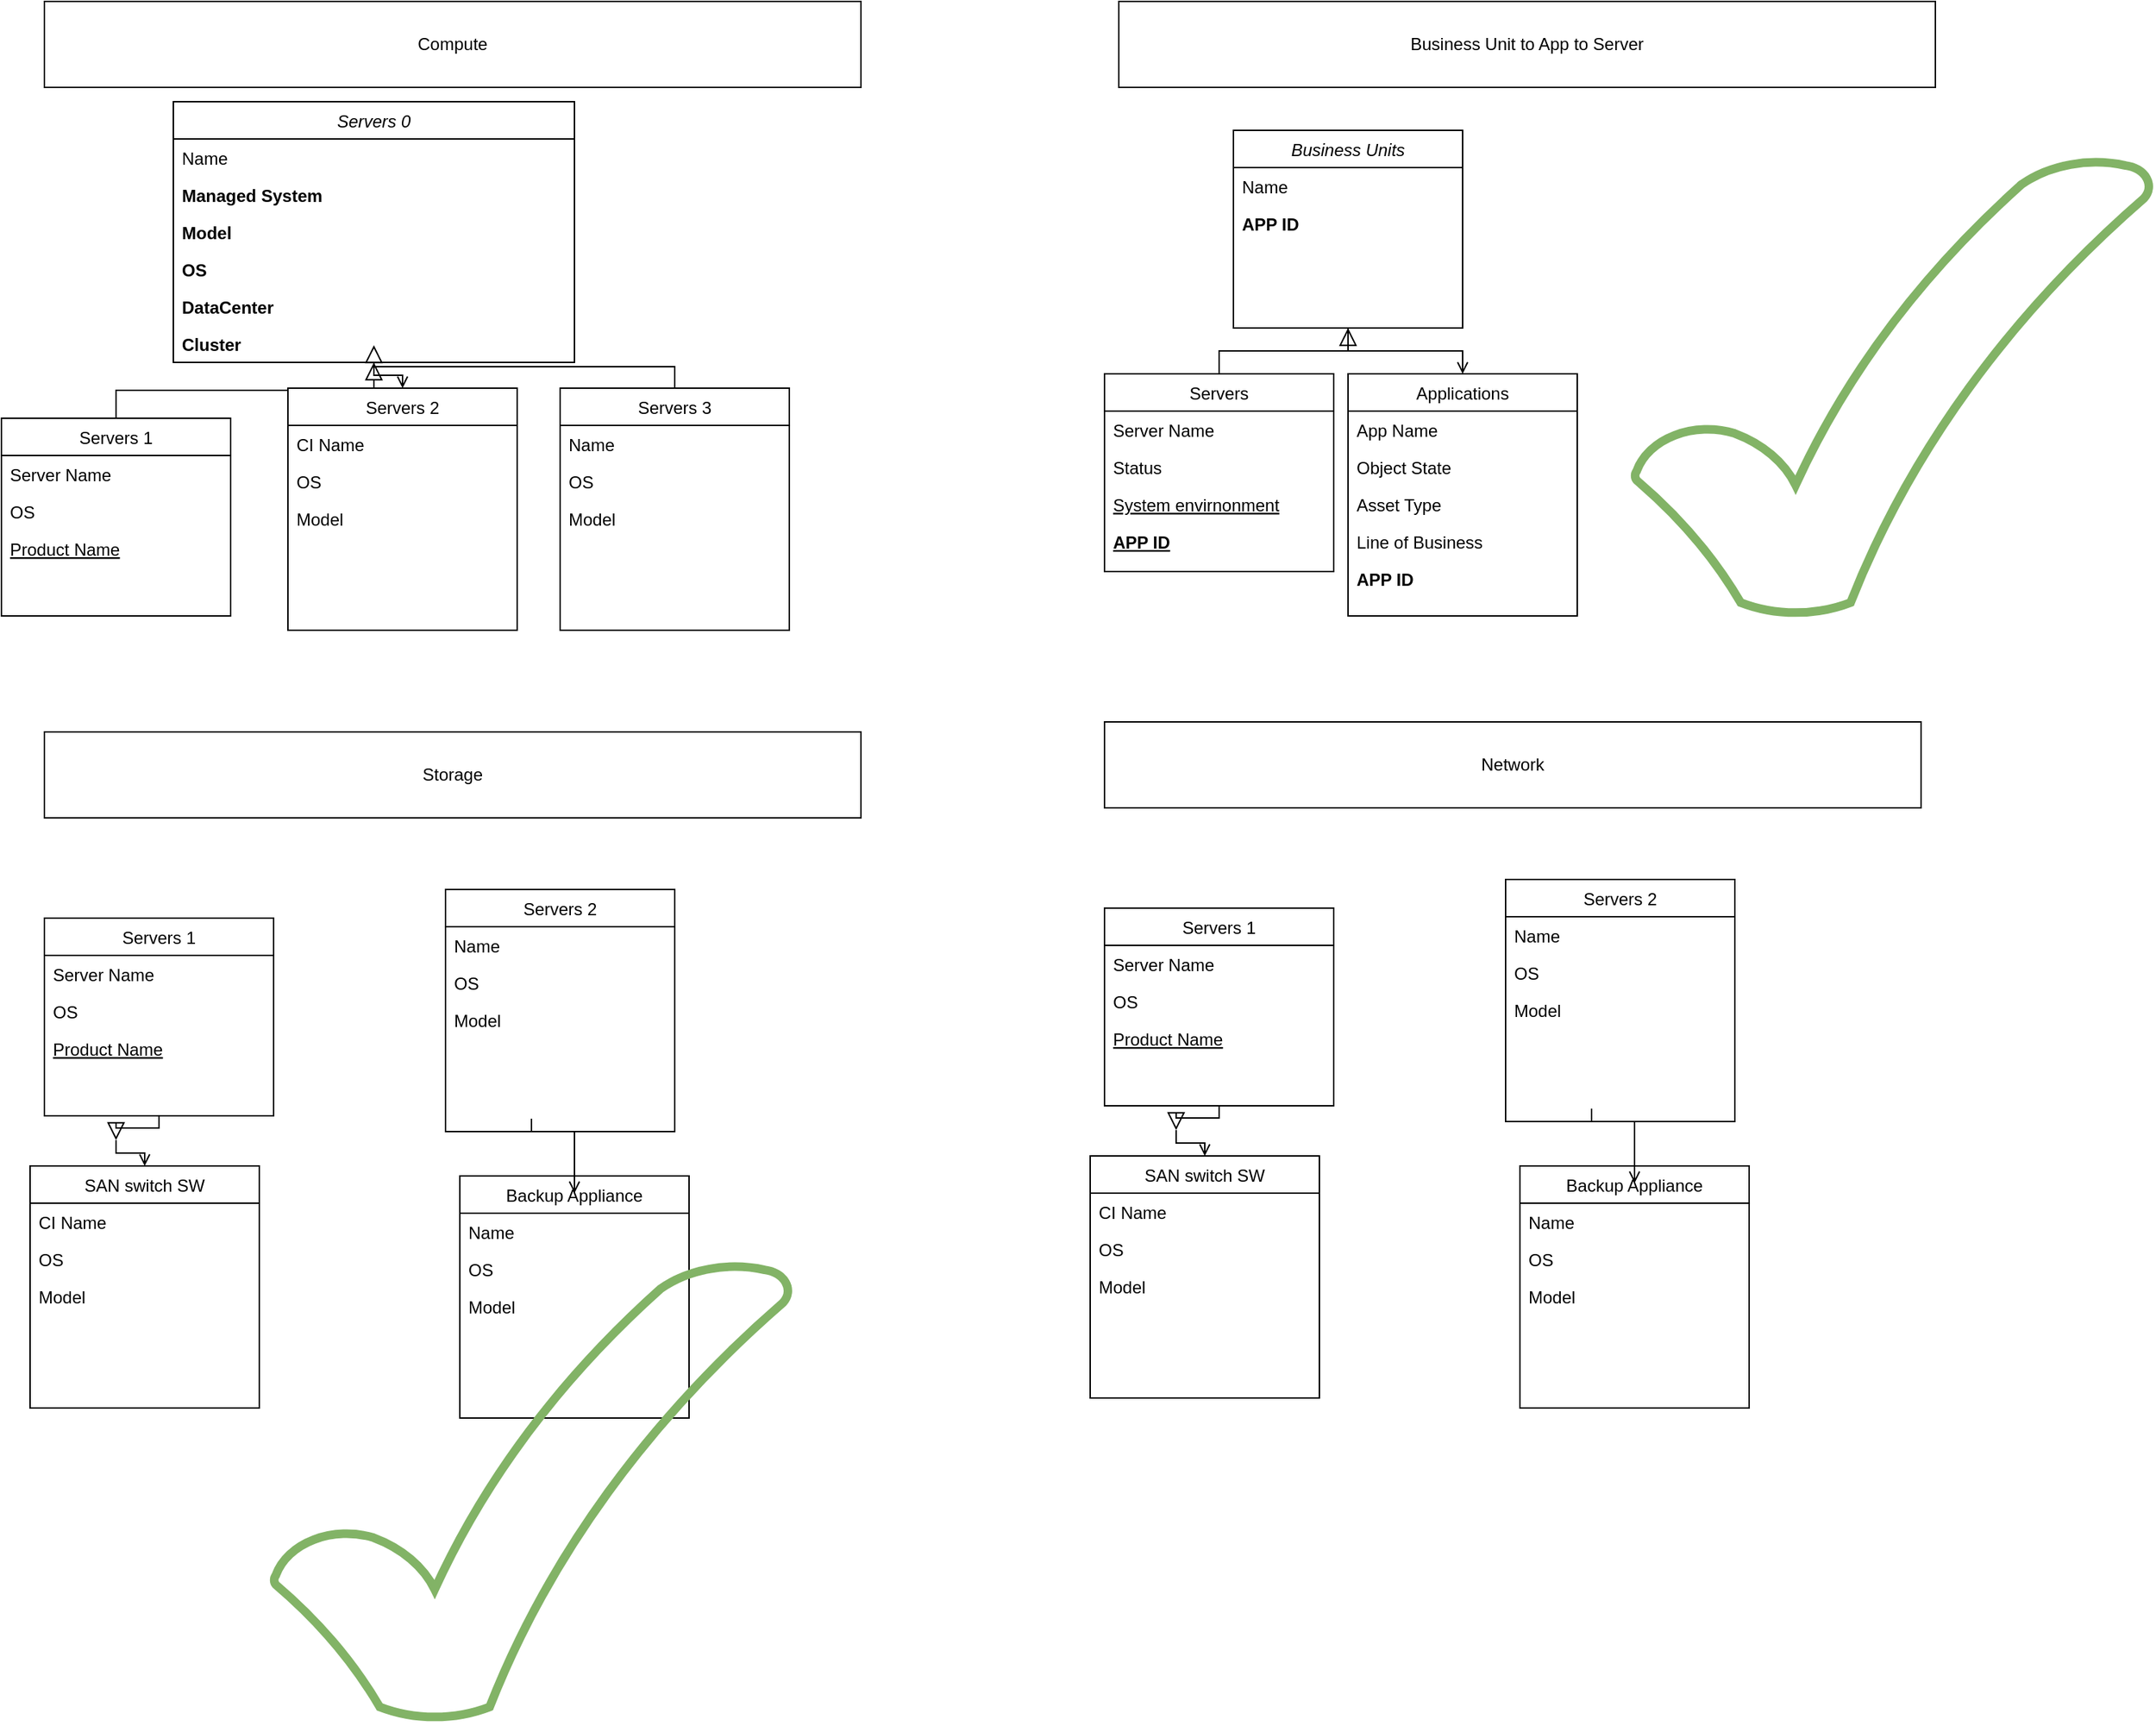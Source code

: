 <mxfile version="20.6.0" type="github" pages="2">
  <diagram id="C5RBs43oDa-KdzZeNtuy" name="Page-1">
    <mxGraphModel dx="2605" dy="940" grid="1" gridSize="10" guides="1" tooltips="1" connect="1" arrows="1" fold="1" page="1" pageScale="1" pageWidth="827" pageHeight="1169" math="0" shadow="0">
      <root>
        <mxCell id="WIyWlLk6GJQsqaUBKTNV-0" />
        <mxCell id="WIyWlLk6GJQsqaUBKTNV-1" parent="WIyWlLk6GJQsqaUBKTNV-0" />
        <mxCell id="zkfFHV4jXpPFQw0GAbJ--0" value="Business Units" style="swimlane;fontStyle=2;align=center;verticalAlign=top;childLayout=stackLayout;horizontal=1;startSize=26;horizontalStack=0;resizeParent=1;resizeLast=0;collapsible=1;marginBottom=0;rounded=0;shadow=0;strokeWidth=1;" parent="WIyWlLk6GJQsqaUBKTNV-1" vertex="1">
          <mxGeometry x="100" y="90" width="160" height="138" as="geometry">
            <mxRectangle x="230" y="140" width="160" height="26" as="alternateBounds" />
          </mxGeometry>
        </mxCell>
        <mxCell id="zkfFHV4jXpPFQw0GAbJ--1" value="Name" style="text;align=left;verticalAlign=top;spacingLeft=4;spacingRight=4;overflow=hidden;rotatable=0;points=[[0,0.5],[1,0.5]];portConstraint=eastwest;" parent="zkfFHV4jXpPFQw0GAbJ--0" vertex="1">
          <mxGeometry y="26" width="160" height="26" as="geometry" />
        </mxCell>
        <mxCell id="zkfFHV4jXpPFQw0GAbJ--2" value="APP ID" style="text;align=left;verticalAlign=top;spacingLeft=4;spacingRight=4;overflow=hidden;rotatable=0;points=[[0,0.5],[1,0.5]];portConstraint=eastwest;rounded=0;shadow=0;html=0;fontStyle=1" parent="zkfFHV4jXpPFQw0GAbJ--0" vertex="1">
          <mxGeometry y="52" width="160" height="26" as="geometry" />
        </mxCell>
        <mxCell id="zkfFHV4jXpPFQw0GAbJ--6" value="Servers " style="swimlane;fontStyle=0;align=center;verticalAlign=top;childLayout=stackLayout;horizontal=1;startSize=26;horizontalStack=0;resizeParent=1;resizeLast=0;collapsible=1;marginBottom=0;rounded=0;shadow=0;strokeWidth=1;" parent="WIyWlLk6GJQsqaUBKTNV-1" vertex="1">
          <mxGeometry x="10" y="260" width="160" height="138" as="geometry">
            <mxRectangle x="130" y="380" width="160" height="26" as="alternateBounds" />
          </mxGeometry>
        </mxCell>
        <mxCell id="zkfFHV4jXpPFQw0GAbJ--7" value="Server Name" style="text;align=left;verticalAlign=top;spacingLeft=4;spacingRight=4;overflow=hidden;rotatable=0;points=[[0,0.5],[1,0.5]];portConstraint=eastwest;" parent="zkfFHV4jXpPFQw0GAbJ--6" vertex="1">
          <mxGeometry y="26" width="160" height="26" as="geometry" />
        </mxCell>
        <mxCell id="zkfFHV4jXpPFQw0GAbJ--8" value="Status" style="text;align=left;verticalAlign=top;spacingLeft=4;spacingRight=4;overflow=hidden;rotatable=0;points=[[0,0.5],[1,0.5]];portConstraint=eastwest;rounded=0;shadow=0;html=0;" parent="zkfFHV4jXpPFQw0GAbJ--6" vertex="1">
          <mxGeometry y="52" width="160" height="26" as="geometry" />
        </mxCell>
        <mxCell id="zkfFHV4jXpPFQw0GAbJ--10" value="System envirnonment " style="text;align=left;verticalAlign=top;spacingLeft=4;spacingRight=4;overflow=hidden;rotatable=0;points=[[0,0.5],[1,0.5]];portConstraint=eastwest;fontStyle=4" parent="zkfFHV4jXpPFQw0GAbJ--6" vertex="1">
          <mxGeometry y="78" width="160" height="26" as="geometry" />
        </mxCell>
        <mxCell id="Jc56urXTO-N7930z-ln7-0" value="APP ID" style="text;align=left;verticalAlign=top;spacingLeft=4;spacingRight=4;overflow=hidden;rotatable=0;points=[[0,0.5],[1,0.5]];portConstraint=eastwest;fontStyle=5" parent="zkfFHV4jXpPFQw0GAbJ--6" vertex="1">
          <mxGeometry y="104" width="160" height="26" as="geometry" />
        </mxCell>
        <mxCell id="zkfFHV4jXpPFQw0GAbJ--12" value="" style="endArrow=block;endSize=10;endFill=0;shadow=0;strokeWidth=1;rounded=0;edgeStyle=elbowEdgeStyle;elbow=vertical;" parent="WIyWlLk6GJQsqaUBKTNV-1" source="zkfFHV4jXpPFQw0GAbJ--6" target="zkfFHV4jXpPFQw0GAbJ--0" edge="1">
          <mxGeometry width="160" relative="1" as="geometry">
            <mxPoint x="80" y="173" as="sourcePoint" />
            <mxPoint x="80" y="173" as="targetPoint" />
          </mxGeometry>
        </mxCell>
        <mxCell id="zkfFHV4jXpPFQw0GAbJ--17" value="Applications" style="swimlane;fontStyle=0;align=center;verticalAlign=top;childLayout=stackLayout;horizontal=1;startSize=26;horizontalStack=0;resizeParent=1;resizeLast=0;collapsible=1;marginBottom=0;rounded=0;shadow=0;strokeWidth=1;" parent="WIyWlLk6GJQsqaUBKTNV-1" vertex="1">
          <mxGeometry x="180" y="260" width="160" height="169" as="geometry">
            <mxRectangle x="550" y="140" width="160" height="26" as="alternateBounds" />
          </mxGeometry>
        </mxCell>
        <mxCell id="zkfFHV4jXpPFQw0GAbJ--18" value="App Name" style="text;align=left;verticalAlign=top;spacingLeft=4;spacingRight=4;overflow=hidden;rotatable=0;points=[[0,0.5],[1,0.5]];portConstraint=eastwest;" parent="zkfFHV4jXpPFQw0GAbJ--17" vertex="1">
          <mxGeometry y="26" width="160" height="26" as="geometry" />
        </mxCell>
        <mxCell id="zkfFHV4jXpPFQw0GAbJ--19" value="Object State" style="text;align=left;verticalAlign=top;spacingLeft=4;spacingRight=4;overflow=hidden;rotatable=0;points=[[0,0.5],[1,0.5]];portConstraint=eastwest;rounded=0;shadow=0;html=0;" parent="zkfFHV4jXpPFQw0GAbJ--17" vertex="1">
          <mxGeometry y="52" width="160" height="26" as="geometry" />
        </mxCell>
        <mxCell id="zkfFHV4jXpPFQw0GAbJ--20" value="Asset Type" style="text;align=left;verticalAlign=top;spacingLeft=4;spacingRight=4;overflow=hidden;rotatable=0;points=[[0,0.5],[1,0.5]];portConstraint=eastwest;rounded=0;shadow=0;html=0;" parent="zkfFHV4jXpPFQw0GAbJ--17" vertex="1">
          <mxGeometry y="78" width="160" height="26" as="geometry" />
        </mxCell>
        <mxCell id="zkfFHV4jXpPFQw0GAbJ--22" value="Line of Business" style="text;align=left;verticalAlign=top;spacingLeft=4;spacingRight=4;overflow=hidden;rotatable=0;points=[[0,0.5],[1,0.5]];portConstraint=eastwest;rounded=0;shadow=0;html=0;" parent="zkfFHV4jXpPFQw0GAbJ--17" vertex="1">
          <mxGeometry y="104" width="160" height="26" as="geometry" />
        </mxCell>
        <mxCell id="Jc56urXTO-N7930z-ln7-1" value="APP ID" style="text;align=left;verticalAlign=top;spacingLeft=4;spacingRight=4;overflow=hidden;rotatable=0;points=[[0,0.5],[1,0.5]];portConstraint=eastwest;rounded=0;shadow=0;html=0;fontStyle=1" parent="zkfFHV4jXpPFQw0GAbJ--17" vertex="1">
          <mxGeometry y="130" width="160" height="26" as="geometry" />
        </mxCell>
        <mxCell id="zkfFHV4jXpPFQw0GAbJ--26" value="" style="endArrow=open;shadow=0;strokeWidth=1;rounded=0;endFill=1;edgeStyle=elbowEdgeStyle;elbow=vertical;" parent="WIyWlLk6GJQsqaUBKTNV-1" source="zkfFHV4jXpPFQw0GAbJ--0" target="zkfFHV4jXpPFQw0GAbJ--17" edge="1">
          <mxGeometry x="0.5" y="41" relative="1" as="geometry">
            <mxPoint x="260" y="162" as="sourcePoint" />
            <mxPoint x="420" y="162" as="targetPoint" />
            <mxPoint x="-40" y="32" as="offset" />
          </mxGeometry>
        </mxCell>
        <mxCell id="hACNqYAYREBasw3PpHh0-0" value="Business Unit to App to Server" style="rounded=0;whiteSpace=wrap;html=1;" parent="WIyWlLk6GJQsqaUBKTNV-1" vertex="1">
          <mxGeometry x="20" width="570" height="60" as="geometry" />
        </mxCell>
        <mxCell id="cxuJZ7cY7sC8axERj82p-0" value="Compute " style="rounded=0;whiteSpace=wrap;html=1;" vertex="1" parent="WIyWlLk6GJQsqaUBKTNV-1">
          <mxGeometry x="-730" width="570" height="60" as="geometry" />
        </mxCell>
        <mxCell id="-GhZ5hnbJG4GiWDYlXwf-0" value="Servers 0" style="swimlane;fontStyle=2;align=center;verticalAlign=top;childLayout=stackLayout;horizontal=1;startSize=26;horizontalStack=0;resizeParent=1;resizeLast=0;collapsible=1;marginBottom=0;rounded=0;shadow=0;strokeWidth=1;" vertex="1" parent="WIyWlLk6GJQsqaUBKTNV-1">
          <mxGeometry x="-640" y="70" width="280" height="182" as="geometry">
            <mxRectangle x="230" y="140" width="160" height="26" as="alternateBounds" />
          </mxGeometry>
        </mxCell>
        <mxCell id="-GhZ5hnbJG4GiWDYlXwf-1" value="Name" style="text;align=left;verticalAlign=top;spacingLeft=4;spacingRight=4;overflow=hidden;rotatable=0;points=[[0,0.5],[1,0.5]];portConstraint=eastwest;" vertex="1" parent="-GhZ5hnbJG4GiWDYlXwf-0">
          <mxGeometry y="26" width="280" height="26" as="geometry" />
        </mxCell>
        <mxCell id="Sm_HWyz5REnFkPzO1x1U-1" value="Managed System" style="text;align=left;verticalAlign=top;spacingLeft=4;spacingRight=4;overflow=hidden;rotatable=0;points=[[0,0.5],[1,0.5]];portConstraint=eastwest;rounded=0;shadow=0;html=0;fontStyle=1" vertex="1" parent="-GhZ5hnbJG4GiWDYlXwf-0">
          <mxGeometry y="52" width="280" height="26" as="geometry" />
        </mxCell>
        <mxCell id="-GhZ5hnbJG4GiWDYlXwf-2" value="Model" style="text;align=left;verticalAlign=top;spacingLeft=4;spacingRight=4;overflow=hidden;rotatable=0;points=[[0,0.5],[1,0.5]];portConstraint=eastwest;rounded=0;shadow=0;html=0;fontStyle=1" vertex="1" parent="-GhZ5hnbJG4GiWDYlXwf-0">
          <mxGeometry y="78" width="280" height="26" as="geometry" />
        </mxCell>
        <mxCell id="-GhZ5hnbJG4GiWDYlXwf-23" value="OS" style="text;align=left;verticalAlign=top;spacingLeft=4;spacingRight=4;overflow=hidden;rotatable=0;points=[[0,0.5],[1,0.5]];portConstraint=eastwest;rounded=0;shadow=0;html=0;fontStyle=1" vertex="1" parent="-GhZ5hnbJG4GiWDYlXwf-0">
          <mxGeometry y="104" width="280" height="26" as="geometry" />
        </mxCell>
        <mxCell id="-GhZ5hnbJG4GiWDYlXwf-24" value="DataCenter" style="text;align=left;verticalAlign=top;spacingLeft=4;spacingRight=4;overflow=hidden;rotatable=0;points=[[0,0.5],[1,0.5]];portConstraint=eastwest;rounded=0;shadow=0;html=0;fontStyle=1" vertex="1" parent="-GhZ5hnbJG4GiWDYlXwf-0">
          <mxGeometry y="130" width="280" height="26" as="geometry" />
        </mxCell>
        <mxCell id="-GhZ5hnbJG4GiWDYlXwf-25" value="Cluster" style="text;align=left;verticalAlign=top;spacingLeft=4;spacingRight=4;overflow=hidden;rotatable=0;points=[[0,0.5],[1,0.5]];portConstraint=eastwest;rounded=0;shadow=0;html=0;fontStyle=1" vertex="1" parent="-GhZ5hnbJG4GiWDYlXwf-0">
          <mxGeometry y="156" width="280" height="26" as="geometry" />
        </mxCell>
        <mxCell id="-GhZ5hnbJG4GiWDYlXwf-3" value="Servers 1" style="swimlane;fontStyle=0;align=center;verticalAlign=top;childLayout=stackLayout;horizontal=1;startSize=26;horizontalStack=0;resizeParent=1;resizeLast=0;collapsible=1;marginBottom=0;rounded=0;shadow=0;strokeWidth=1;" vertex="1" parent="WIyWlLk6GJQsqaUBKTNV-1">
          <mxGeometry x="-760" y="291" width="160" height="138" as="geometry">
            <mxRectangle x="130" y="380" width="160" height="26" as="alternateBounds" />
          </mxGeometry>
        </mxCell>
        <mxCell id="-GhZ5hnbJG4GiWDYlXwf-4" value="Server Name" style="text;align=left;verticalAlign=top;spacingLeft=4;spacingRight=4;overflow=hidden;rotatable=0;points=[[0,0.5],[1,0.5]];portConstraint=eastwest;" vertex="1" parent="-GhZ5hnbJG4GiWDYlXwf-3">
          <mxGeometry y="26" width="160" height="26" as="geometry" />
        </mxCell>
        <mxCell id="-GhZ5hnbJG4GiWDYlXwf-5" value="OS" style="text;align=left;verticalAlign=top;spacingLeft=4;spacingRight=4;overflow=hidden;rotatable=0;points=[[0,0.5],[1,0.5]];portConstraint=eastwest;rounded=0;shadow=0;html=0;" vertex="1" parent="-GhZ5hnbJG4GiWDYlXwf-3">
          <mxGeometry y="52" width="160" height="26" as="geometry" />
        </mxCell>
        <mxCell id="-GhZ5hnbJG4GiWDYlXwf-6" value="Product Name" style="text;align=left;verticalAlign=top;spacingLeft=4;spacingRight=4;overflow=hidden;rotatable=0;points=[[0,0.5],[1,0.5]];portConstraint=eastwest;fontStyle=4" vertex="1" parent="-GhZ5hnbJG4GiWDYlXwf-3">
          <mxGeometry y="78" width="160" height="26" as="geometry" />
        </mxCell>
        <mxCell id="-GhZ5hnbJG4GiWDYlXwf-8" value="" style="endArrow=block;endSize=10;endFill=0;shadow=0;strokeWidth=1;rounded=0;edgeStyle=elbowEdgeStyle;elbow=vertical;" edge="1" parent="WIyWlLk6GJQsqaUBKTNV-1" source="-GhZ5hnbJG4GiWDYlXwf-3" target="-GhZ5hnbJG4GiWDYlXwf-0">
          <mxGeometry width="160" relative="1" as="geometry">
            <mxPoint x="-660" y="183" as="sourcePoint" />
            <mxPoint x="-660" y="183" as="targetPoint" />
          </mxGeometry>
        </mxCell>
        <mxCell id="-GhZ5hnbJG4GiWDYlXwf-9" value="Servers 2" style="swimlane;fontStyle=0;align=center;verticalAlign=top;childLayout=stackLayout;horizontal=1;startSize=26;horizontalStack=0;resizeParent=1;resizeLast=0;collapsible=1;marginBottom=0;rounded=0;shadow=0;strokeWidth=1;" vertex="1" parent="WIyWlLk6GJQsqaUBKTNV-1">
          <mxGeometry x="-560" y="270" width="160" height="169" as="geometry">
            <mxRectangle x="550" y="140" width="160" height="26" as="alternateBounds" />
          </mxGeometry>
        </mxCell>
        <mxCell id="-GhZ5hnbJG4GiWDYlXwf-10" value="CI Name" style="text;align=left;verticalAlign=top;spacingLeft=4;spacingRight=4;overflow=hidden;rotatable=0;points=[[0,0.5],[1,0.5]];portConstraint=eastwest;" vertex="1" parent="-GhZ5hnbJG4GiWDYlXwf-9">
          <mxGeometry y="26" width="160" height="26" as="geometry" />
        </mxCell>
        <mxCell id="-GhZ5hnbJG4GiWDYlXwf-11" value="OS" style="text;align=left;verticalAlign=top;spacingLeft=4;spacingRight=4;overflow=hidden;rotatable=0;points=[[0,0.5],[1,0.5]];portConstraint=eastwest;rounded=0;shadow=0;html=0;" vertex="1" parent="-GhZ5hnbJG4GiWDYlXwf-9">
          <mxGeometry y="52" width="160" height="26" as="geometry" />
        </mxCell>
        <mxCell id="-GhZ5hnbJG4GiWDYlXwf-13" value="Model" style="text;align=left;verticalAlign=top;spacingLeft=4;spacingRight=4;overflow=hidden;rotatable=0;points=[[0,0.5],[1,0.5]];portConstraint=eastwest;rounded=0;shadow=0;html=0;" vertex="1" parent="-GhZ5hnbJG4GiWDYlXwf-9">
          <mxGeometry y="78" width="160" height="26" as="geometry" />
        </mxCell>
        <mxCell id="-GhZ5hnbJG4GiWDYlXwf-15" value="" style="endArrow=open;shadow=0;strokeWidth=1;rounded=0;endFill=1;edgeStyle=elbowEdgeStyle;elbow=vertical;" edge="1" parent="WIyWlLk6GJQsqaUBKTNV-1" source="-GhZ5hnbJG4GiWDYlXwf-0" target="-GhZ5hnbJG4GiWDYlXwf-9">
          <mxGeometry x="0.5" y="41" relative="1" as="geometry">
            <mxPoint x="-480" y="172" as="sourcePoint" />
            <mxPoint x="-320" y="172" as="targetPoint" />
            <mxPoint x="-40" y="32" as="offset" />
          </mxGeometry>
        </mxCell>
        <mxCell id="-GhZ5hnbJG4GiWDYlXwf-16" value="Servers 3" style="swimlane;fontStyle=0;align=center;verticalAlign=top;childLayout=stackLayout;horizontal=1;startSize=26;horizontalStack=0;resizeParent=1;resizeLast=0;collapsible=1;marginBottom=0;rounded=0;shadow=0;strokeWidth=1;" vertex="1" parent="WIyWlLk6GJQsqaUBKTNV-1">
          <mxGeometry x="-370" y="270" width="160" height="169" as="geometry">
            <mxRectangle x="550" y="140" width="160" height="26" as="alternateBounds" />
          </mxGeometry>
        </mxCell>
        <mxCell id="-GhZ5hnbJG4GiWDYlXwf-17" value="Name" style="text;align=left;verticalAlign=top;spacingLeft=4;spacingRight=4;overflow=hidden;rotatable=0;points=[[0,0.5],[1,0.5]];portConstraint=eastwest;" vertex="1" parent="-GhZ5hnbJG4GiWDYlXwf-16">
          <mxGeometry y="26" width="160" height="26" as="geometry" />
        </mxCell>
        <mxCell id="-GhZ5hnbJG4GiWDYlXwf-18" value="OS" style="text;align=left;verticalAlign=top;spacingLeft=4;spacingRight=4;overflow=hidden;rotatable=0;points=[[0,0.5],[1,0.5]];portConstraint=eastwest;rounded=0;shadow=0;html=0;" vertex="1" parent="-GhZ5hnbJG4GiWDYlXwf-16">
          <mxGeometry y="52" width="160" height="26" as="geometry" />
        </mxCell>
        <mxCell id="-GhZ5hnbJG4GiWDYlXwf-19" value="Model" style="text;align=left;verticalAlign=top;spacingLeft=4;spacingRight=4;overflow=hidden;rotatable=0;points=[[0,0.5],[1,0.5]];portConstraint=eastwest;rounded=0;shadow=0;html=0;" vertex="1" parent="-GhZ5hnbJG4GiWDYlXwf-16">
          <mxGeometry y="78" width="160" height="26" as="geometry" />
        </mxCell>
        <mxCell id="Sm_HWyz5REnFkPzO1x1U-0" value="" style="endArrow=block;endSize=10;endFill=0;shadow=0;strokeWidth=1;rounded=0;edgeStyle=elbowEdgeStyle;elbow=vertical;exitX=0.5;exitY=0;exitDx=0;exitDy=0;" edge="1" parent="WIyWlLk6GJQsqaUBKTNV-1" source="-GhZ5hnbJG4GiWDYlXwf-16">
          <mxGeometry width="160" relative="1" as="geometry">
            <mxPoint x="-330" y="251" as="sourcePoint" />
            <mxPoint x="-500" y="240" as="targetPoint" />
          </mxGeometry>
        </mxCell>
        <mxCell id="Sm_HWyz5REnFkPzO1x1U-2" value="Storage" style="rounded=0;whiteSpace=wrap;html=1;" vertex="1" parent="WIyWlLk6GJQsqaUBKTNV-1">
          <mxGeometry x="-730" y="510" width="570" height="60" as="geometry" />
        </mxCell>
        <mxCell id="Sm_HWyz5REnFkPzO1x1U-3" value="Servers 1" style="swimlane;fontStyle=0;align=center;verticalAlign=top;childLayout=stackLayout;horizontal=1;startSize=26;horizontalStack=0;resizeParent=1;resizeLast=0;collapsible=1;marginBottom=0;rounded=0;shadow=0;strokeWidth=1;" vertex="1" parent="WIyWlLk6GJQsqaUBKTNV-1">
          <mxGeometry x="-730" y="640" width="160" height="138" as="geometry">
            <mxRectangle x="130" y="380" width="160" height="26" as="alternateBounds" />
          </mxGeometry>
        </mxCell>
        <mxCell id="Sm_HWyz5REnFkPzO1x1U-4" value="Server Name" style="text;align=left;verticalAlign=top;spacingLeft=4;spacingRight=4;overflow=hidden;rotatable=0;points=[[0,0.5],[1,0.5]];portConstraint=eastwest;" vertex="1" parent="Sm_HWyz5REnFkPzO1x1U-3">
          <mxGeometry y="26" width="160" height="26" as="geometry" />
        </mxCell>
        <mxCell id="Sm_HWyz5REnFkPzO1x1U-5" value="OS" style="text;align=left;verticalAlign=top;spacingLeft=4;spacingRight=4;overflow=hidden;rotatable=0;points=[[0,0.5],[1,0.5]];portConstraint=eastwest;rounded=0;shadow=0;html=0;" vertex="1" parent="Sm_HWyz5REnFkPzO1x1U-3">
          <mxGeometry y="52" width="160" height="26" as="geometry" />
        </mxCell>
        <mxCell id="Sm_HWyz5REnFkPzO1x1U-6" value="Product Name" style="text;align=left;verticalAlign=top;spacingLeft=4;spacingRight=4;overflow=hidden;rotatable=0;points=[[0,0.5],[1,0.5]];portConstraint=eastwest;fontStyle=4" vertex="1" parent="Sm_HWyz5REnFkPzO1x1U-3">
          <mxGeometry y="78" width="160" height="26" as="geometry" />
        </mxCell>
        <mxCell id="Sm_HWyz5REnFkPzO1x1U-7" value="" style="endArrow=block;endSize=10;endFill=0;shadow=0;strokeWidth=1;rounded=0;edgeStyle=elbowEdgeStyle;elbow=vertical;" edge="1" parent="WIyWlLk6GJQsqaUBKTNV-1" source="Sm_HWyz5REnFkPzO1x1U-3">
          <mxGeometry width="160" relative="1" as="geometry">
            <mxPoint x="-840" y="726" as="sourcePoint" />
            <mxPoint x="-680" y="795" as="targetPoint" />
          </mxGeometry>
        </mxCell>
        <mxCell id="Sm_HWyz5REnFkPzO1x1U-8" value="SAN switch SW" style="swimlane;fontStyle=0;align=center;verticalAlign=top;childLayout=stackLayout;horizontal=1;startSize=26;horizontalStack=0;resizeParent=1;resizeLast=0;collapsible=1;marginBottom=0;rounded=0;shadow=0;strokeWidth=1;" vertex="1" parent="WIyWlLk6GJQsqaUBKTNV-1">
          <mxGeometry x="-740" y="813" width="160" height="169" as="geometry">
            <mxRectangle x="550" y="140" width="160" height="26" as="alternateBounds" />
          </mxGeometry>
        </mxCell>
        <mxCell id="Sm_HWyz5REnFkPzO1x1U-9" value="CI Name" style="text;align=left;verticalAlign=top;spacingLeft=4;spacingRight=4;overflow=hidden;rotatable=0;points=[[0,0.5],[1,0.5]];portConstraint=eastwest;" vertex="1" parent="Sm_HWyz5REnFkPzO1x1U-8">
          <mxGeometry y="26" width="160" height="26" as="geometry" />
        </mxCell>
        <mxCell id="Sm_HWyz5REnFkPzO1x1U-10" value="OS" style="text;align=left;verticalAlign=top;spacingLeft=4;spacingRight=4;overflow=hidden;rotatable=0;points=[[0,0.5],[1,0.5]];portConstraint=eastwest;rounded=0;shadow=0;html=0;" vertex="1" parent="Sm_HWyz5REnFkPzO1x1U-8">
          <mxGeometry y="52" width="160" height="26" as="geometry" />
        </mxCell>
        <mxCell id="Sm_HWyz5REnFkPzO1x1U-11" value="Model" style="text;align=left;verticalAlign=top;spacingLeft=4;spacingRight=4;overflow=hidden;rotatable=0;points=[[0,0.5],[1,0.5]];portConstraint=eastwest;rounded=0;shadow=0;html=0;" vertex="1" parent="Sm_HWyz5REnFkPzO1x1U-8">
          <mxGeometry y="78" width="160" height="26" as="geometry" />
        </mxCell>
        <mxCell id="Sm_HWyz5REnFkPzO1x1U-12" value="" style="endArrow=open;shadow=0;strokeWidth=1;rounded=0;endFill=1;edgeStyle=elbowEdgeStyle;elbow=vertical;" edge="1" parent="WIyWlLk6GJQsqaUBKTNV-1" target="Sm_HWyz5REnFkPzO1x1U-8">
          <mxGeometry x="0.5" y="41" relative="1" as="geometry">
            <mxPoint x="-680" y="795" as="sourcePoint" />
            <mxPoint x="-500" y="715" as="targetPoint" />
            <mxPoint x="-40" y="32" as="offset" />
          </mxGeometry>
        </mxCell>
        <mxCell id="Sm_HWyz5REnFkPzO1x1U-13" value="Servers 2" style="swimlane;fontStyle=0;align=center;verticalAlign=top;childLayout=stackLayout;horizontal=1;startSize=26;horizontalStack=0;resizeParent=1;resizeLast=0;collapsible=1;marginBottom=0;rounded=0;shadow=0;strokeWidth=1;" vertex="1" parent="WIyWlLk6GJQsqaUBKTNV-1">
          <mxGeometry x="-450" y="620" width="160" height="169" as="geometry">
            <mxRectangle x="550" y="140" width="160" height="26" as="alternateBounds" />
          </mxGeometry>
        </mxCell>
        <mxCell id="Sm_HWyz5REnFkPzO1x1U-14" value="Name" style="text;align=left;verticalAlign=top;spacingLeft=4;spacingRight=4;overflow=hidden;rotatable=0;points=[[0,0.5],[1,0.5]];portConstraint=eastwest;" vertex="1" parent="Sm_HWyz5REnFkPzO1x1U-13">
          <mxGeometry y="26" width="160" height="26" as="geometry" />
        </mxCell>
        <mxCell id="Sm_HWyz5REnFkPzO1x1U-15" value="OS" style="text;align=left;verticalAlign=top;spacingLeft=4;spacingRight=4;overflow=hidden;rotatable=0;points=[[0,0.5],[1,0.5]];portConstraint=eastwest;rounded=0;shadow=0;html=0;" vertex="1" parent="Sm_HWyz5REnFkPzO1x1U-13">
          <mxGeometry y="52" width="160" height="26" as="geometry" />
        </mxCell>
        <mxCell id="Sm_HWyz5REnFkPzO1x1U-16" value="Model" style="text;align=left;verticalAlign=top;spacingLeft=4;spacingRight=4;overflow=hidden;rotatable=0;points=[[0,0.5],[1,0.5]];portConstraint=eastwest;rounded=0;shadow=0;html=0;" vertex="1" parent="Sm_HWyz5REnFkPzO1x1U-13">
          <mxGeometry y="78" width="160" height="26" as="geometry" />
        </mxCell>
        <mxCell id="Sm_HWyz5REnFkPzO1x1U-17" value="Backup Appliance" style="swimlane;fontStyle=0;align=center;verticalAlign=top;childLayout=stackLayout;horizontal=1;startSize=26;horizontalStack=0;resizeParent=1;resizeLast=0;collapsible=1;marginBottom=0;rounded=0;shadow=0;strokeWidth=1;" vertex="1" parent="WIyWlLk6GJQsqaUBKTNV-1">
          <mxGeometry x="-440" y="820" width="160" height="169" as="geometry">
            <mxRectangle x="550" y="140" width="160" height="26" as="alternateBounds" />
          </mxGeometry>
        </mxCell>
        <mxCell id="Sm_HWyz5REnFkPzO1x1U-18" value="Name" style="text;align=left;verticalAlign=top;spacingLeft=4;spacingRight=4;overflow=hidden;rotatable=0;points=[[0,0.5],[1,0.5]];portConstraint=eastwest;" vertex="1" parent="Sm_HWyz5REnFkPzO1x1U-17">
          <mxGeometry y="26" width="160" height="26" as="geometry" />
        </mxCell>
        <mxCell id="Sm_HWyz5REnFkPzO1x1U-19" value="OS" style="text;align=left;verticalAlign=top;spacingLeft=4;spacingRight=4;overflow=hidden;rotatable=0;points=[[0,0.5],[1,0.5]];portConstraint=eastwest;rounded=0;shadow=0;html=0;" vertex="1" parent="Sm_HWyz5REnFkPzO1x1U-17">
          <mxGeometry y="52" width="160" height="26" as="geometry" />
        </mxCell>
        <mxCell id="Sm_HWyz5REnFkPzO1x1U-20" value="Model" style="text;align=left;verticalAlign=top;spacingLeft=4;spacingRight=4;overflow=hidden;rotatable=0;points=[[0,0.5],[1,0.5]];portConstraint=eastwest;rounded=0;shadow=0;html=0;" vertex="1" parent="Sm_HWyz5REnFkPzO1x1U-17">
          <mxGeometry y="78" width="160" height="26" as="geometry" />
        </mxCell>
        <mxCell id="Sm_HWyz5REnFkPzO1x1U-21" value="" style="endArrow=open;shadow=0;strokeWidth=1;rounded=0;endFill=1;edgeStyle=elbowEdgeStyle;elbow=vertical;" edge="1" parent="WIyWlLk6GJQsqaUBKTNV-1">
          <mxGeometry x="0.5" y="41" relative="1" as="geometry">
            <mxPoint x="-390" y="780" as="sourcePoint" />
            <mxPoint x="-360" y="832" as="targetPoint" />
            <mxPoint x="-40" y="32" as="offset" />
            <Array as="points">
              <mxPoint x="-190" y="789" />
            </Array>
          </mxGeometry>
        </mxCell>
        <mxCell id="Sm_HWyz5REnFkPzO1x1U-22" value="Network" style="rounded=0;whiteSpace=wrap;html=1;" vertex="1" parent="WIyWlLk6GJQsqaUBKTNV-1">
          <mxGeometry x="10" y="503" width="570" height="60" as="geometry" />
        </mxCell>
        <mxCell id="Sm_HWyz5REnFkPzO1x1U-23" value="Servers 1" style="swimlane;fontStyle=0;align=center;verticalAlign=top;childLayout=stackLayout;horizontal=1;startSize=26;horizontalStack=0;resizeParent=1;resizeLast=0;collapsible=1;marginBottom=0;rounded=0;shadow=0;strokeWidth=1;" vertex="1" parent="WIyWlLk6GJQsqaUBKTNV-1">
          <mxGeometry x="10" y="633" width="160" height="138" as="geometry">
            <mxRectangle x="130" y="380" width="160" height="26" as="alternateBounds" />
          </mxGeometry>
        </mxCell>
        <mxCell id="Sm_HWyz5REnFkPzO1x1U-24" value="Server Name" style="text;align=left;verticalAlign=top;spacingLeft=4;spacingRight=4;overflow=hidden;rotatable=0;points=[[0,0.5],[1,0.5]];portConstraint=eastwest;" vertex="1" parent="Sm_HWyz5REnFkPzO1x1U-23">
          <mxGeometry y="26" width="160" height="26" as="geometry" />
        </mxCell>
        <mxCell id="Sm_HWyz5REnFkPzO1x1U-25" value="OS" style="text;align=left;verticalAlign=top;spacingLeft=4;spacingRight=4;overflow=hidden;rotatable=0;points=[[0,0.5],[1,0.5]];portConstraint=eastwest;rounded=0;shadow=0;html=0;" vertex="1" parent="Sm_HWyz5REnFkPzO1x1U-23">
          <mxGeometry y="52" width="160" height="26" as="geometry" />
        </mxCell>
        <mxCell id="Sm_HWyz5REnFkPzO1x1U-26" value="Product Name" style="text;align=left;verticalAlign=top;spacingLeft=4;spacingRight=4;overflow=hidden;rotatable=0;points=[[0,0.5],[1,0.5]];portConstraint=eastwest;fontStyle=4" vertex="1" parent="Sm_HWyz5REnFkPzO1x1U-23">
          <mxGeometry y="78" width="160" height="26" as="geometry" />
        </mxCell>
        <mxCell id="Sm_HWyz5REnFkPzO1x1U-27" value="" style="endArrow=block;endSize=10;endFill=0;shadow=0;strokeWidth=1;rounded=0;edgeStyle=elbowEdgeStyle;elbow=vertical;" edge="1" parent="WIyWlLk6GJQsqaUBKTNV-1" source="Sm_HWyz5REnFkPzO1x1U-23">
          <mxGeometry width="160" relative="1" as="geometry">
            <mxPoint x="-100" y="719" as="sourcePoint" />
            <mxPoint x="60" y="788" as="targetPoint" />
          </mxGeometry>
        </mxCell>
        <mxCell id="Sm_HWyz5REnFkPzO1x1U-28" value="SAN switch SW" style="swimlane;fontStyle=0;align=center;verticalAlign=top;childLayout=stackLayout;horizontal=1;startSize=26;horizontalStack=0;resizeParent=1;resizeLast=0;collapsible=1;marginBottom=0;rounded=0;shadow=0;strokeWidth=1;" vertex="1" parent="WIyWlLk6GJQsqaUBKTNV-1">
          <mxGeometry y="806" width="160" height="169" as="geometry">
            <mxRectangle x="550" y="140" width="160" height="26" as="alternateBounds" />
          </mxGeometry>
        </mxCell>
        <mxCell id="Sm_HWyz5REnFkPzO1x1U-29" value="CI Name" style="text;align=left;verticalAlign=top;spacingLeft=4;spacingRight=4;overflow=hidden;rotatable=0;points=[[0,0.5],[1,0.5]];portConstraint=eastwest;" vertex="1" parent="Sm_HWyz5REnFkPzO1x1U-28">
          <mxGeometry y="26" width="160" height="26" as="geometry" />
        </mxCell>
        <mxCell id="Sm_HWyz5REnFkPzO1x1U-30" value="OS" style="text;align=left;verticalAlign=top;spacingLeft=4;spacingRight=4;overflow=hidden;rotatable=0;points=[[0,0.5],[1,0.5]];portConstraint=eastwest;rounded=0;shadow=0;html=0;" vertex="1" parent="Sm_HWyz5REnFkPzO1x1U-28">
          <mxGeometry y="52" width="160" height="26" as="geometry" />
        </mxCell>
        <mxCell id="Sm_HWyz5REnFkPzO1x1U-31" value="Model" style="text;align=left;verticalAlign=top;spacingLeft=4;spacingRight=4;overflow=hidden;rotatable=0;points=[[0,0.5],[1,0.5]];portConstraint=eastwest;rounded=0;shadow=0;html=0;" vertex="1" parent="Sm_HWyz5REnFkPzO1x1U-28">
          <mxGeometry y="78" width="160" height="26" as="geometry" />
        </mxCell>
        <mxCell id="Sm_HWyz5REnFkPzO1x1U-32" value="" style="endArrow=open;shadow=0;strokeWidth=1;rounded=0;endFill=1;edgeStyle=elbowEdgeStyle;elbow=vertical;" edge="1" parent="WIyWlLk6GJQsqaUBKTNV-1" target="Sm_HWyz5REnFkPzO1x1U-28">
          <mxGeometry x="0.5" y="41" relative="1" as="geometry">
            <mxPoint x="60" y="788" as="sourcePoint" />
            <mxPoint x="240" y="708" as="targetPoint" />
            <mxPoint x="-40" y="32" as="offset" />
          </mxGeometry>
        </mxCell>
        <mxCell id="Sm_HWyz5REnFkPzO1x1U-33" value="Servers 2" style="swimlane;fontStyle=0;align=center;verticalAlign=top;childLayout=stackLayout;horizontal=1;startSize=26;horizontalStack=0;resizeParent=1;resizeLast=0;collapsible=1;marginBottom=0;rounded=0;shadow=0;strokeWidth=1;" vertex="1" parent="WIyWlLk6GJQsqaUBKTNV-1">
          <mxGeometry x="290" y="613" width="160" height="169" as="geometry">
            <mxRectangle x="550" y="140" width="160" height="26" as="alternateBounds" />
          </mxGeometry>
        </mxCell>
        <mxCell id="Sm_HWyz5REnFkPzO1x1U-34" value="Name" style="text;align=left;verticalAlign=top;spacingLeft=4;spacingRight=4;overflow=hidden;rotatable=0;points=[[0,0.5],[1,0.5]];portConstraint=eastwest;" vertex="1" parent="Sm_HWyz5REnFkPzO1x1U-33">
          <mxGeometry y="26" width="160" height="26" as="geometry" />
        </mxCell>
        <mxCell id="Sm_HWyz5REnFkPzO1x1U-35" value="OS" style="text;align=left;verticalAlign=top;spacingLeft=4;spacingRight=4;overflow=hidden;rotatable=0;points=[[0,0.5],[1,0.5]];portConstraint=eastwest;rounded=0;shadow=0;html=0;" vertex="1" parent="Sm_HWyz5REnFkPzO1x1U-33">
          <mxGeometry y="52" width="160" height="26" as="geometry" />
        </mxCell>
        <mxCell id="Sm_HWyz5REnFkPzO1x1U-36" value="Model" style="text;align=left;verticalAlign=top;spacingLeft=4;spacingRight=4;overflow=hidden;rotatable=0;points=[[0,0.5],[1,0.5]];portConstraint=eastwest;rounded=0;shadow=0;html=0;" vertex="1" parent="Sm_HWyz5REnFkPzO1x1U-33">
          <mxGeometry y="78" width="160" height="26" as="geometry" />
        </mxCell>
        <mxCell id="Sm_HWyz5REnFkPzO1x1U-37" value="Backup Appliance" style="swimlane;fontStyle=0;align=center;verticalAlign=top;childLayout=stackLayout;horizontal=1;startSize=26;horizontalStack=0;resizeParent=1;resizeLast=0;collapsible=1;marginBottom=0;rounded=0;shadow=0;strokeWidth=1;" vertex="1" parent="WIyWlLk6GJQsqaUBKTNV-1">
          <mxGeometry x="300" y="813" width="160" height="169" as="geometry">
            <mxRectangle x="550" y="140" width="160" height="26" as="alternateBounds" />
          </mxGeometry>
        </mxCell>
        <mxCell id="Sm_HWyz5REnFkPzO1x1U-38" value="Name" style="text;align=left;verticalAlign=top;spacingLeft=4;spacingRight=4;overflow=hidden;rotatable=0;points=[[0,0.5],[1,0.5]];portConstraint=eastwest;" vertex="1" parent="Sm_HWyz5REnFkPzO1x1U-37">
          <mxGeometry y="26" width="160" height="26" as="geometry" />
        </mxCell>
        <mxCell id="Sm_HWyz5REnFkPzO1x1U-39" value="OS" style="text;align=left;verticalAlign=top;spacingLeft=4;spacingRight=4;overflow=hidden;rotatable=0;points=[[0,0.5],[1,0.5]];portConstraint=eastwest;rounded=0;shadow=0;html=0;" vertex="1" parent="Sm_HWyz5REnFkPzO1x1U-37">
          <mxGeometry y="52" width="160" height="26" as="geometry" />
        </mxCell>
        <mxCell id="Sm_HWyz5REnFkPzO1x1U-40" value="Model" style="text;align=left;verticalAlign=top;spacingLeft=4;spacingRight=4;overflow=hidden;rotatable=0;points=[[0,0.5],[1,0.5]];portConstraint=eastwest;rounded=0;shadow=0;html=0;" vertex="1" parent="Sm_HWyz5REnFkPzO1x1U-37">
          <mxGeometry y="78" width="160" height="26" as="geometry" />
        </mxCell>
        <mxCell id="Sm_HWyz5REnFkPzO1x1U-41" value="" style="endArrow=open;shadow=0;strokeWidth=1;rounded=0;endFill=1;edgeStyle=elbowEdgeStyle;elbow=vertical;" edge="1" parent="WIyWlLk6GJQsqaUBKTNV-1">
          <mxGeometry x="0.5" y="41" relative="1" as="geometry">
            <mxPoint x="350" y="773" as="sourcePoint" />
            <mxPoint x="380" y="825" as="targetPoint" />
            <mxPoint x="-40" y="32" as="offset" />
            <Array as="points">
              <mxPoint x="550" y="782" />
            </Array>
          </mxGeometry>
        </mxCell>
        <mxCell id="Sm_HWyz5REnFkPzO1x1U-42" value="" style="verticalLabelPosition=bottom;verticalAlign=top;html=1;shape=mxgraph.basic.tick;fillColor=none;strokeColor=#82b366;strokeWidth=6;" vertex="1" parent="WIyWlLk6GJQsqaUBKTNV-1">
          <mxGeometry x="380" y="109" width="360" height="320" as="geometry" />
        </mxCell>
        <mxCell id="Sm_HWyz5REnFkPzO1x1U-43" value="" style="verticalLabelPosition=bottom;verticalAlign=top;html=1;shape=mxgraph.basic.tick;fillColor=none;strokeColor=#82b366;strokeWidth=6;" vertex="1" parent="WIyWlLk6GJQsqaUBKTNV-1">
          <mxGeometry x="-570" y="880" width="360" height="320" as="geometry" />
        </mxCell>
      </root>
    </mxGraphModel>
  </diagram>
  <diagram id="zk2DIU-1irIdsyS0nt8i" name="Page-2">
    <mxGraphModel dx="677" dy="358" grid="1" gridSize="10" guides="1" tooltips="1" connect="1" arrows="1" fold="1" page="1" pageScale="1" pageWidth="850" pageHeight="1100" math="0" shadow="0">
      <root>
        <mxCell id="0" />
        <mxCell id="1" parent="0" />
        <mxCell id="kNexMOKvwtK2jCZMazaB-1" value="&lt;div&gt;Big query information:&lt;/div&gt;&lt;div&gt;$400 initial trial free usage&lt;/div&gt;&lt;div&gt;initial trial start/end date: tbd wait til fake data created &lt;br&gt;&lt;/div&gt;&lt;div&gt;&lt;br&gt;&lt;/div&gt;&lt;div&gt;&lt;br&gt;&lt;/div&gt;" style="rounded=1;whiteSpace=wrap;html=1;" vertex="1" parent="1">
          <mxGeometry x="130" y="60" width="490" height="180" as="geometry" />
        </mxCell>
        <mxCell id="kNexMOKvwtK2jCZMazaB-2" value="&lt;div&gt;Types of queries to display knowledge of:&lt;/div&gt;&lt;div&gt;-select all&lt;/div&gt;&lt;div&gt;-where statement&lt;/div&gt;&lt;div&gt;-Group by &amp;amp; having&lt;/div&gt;&lt;div&gt;-order by and limit&lt;/div&gt;&lt;div&gt;-date functions&lt;/div&gt;&lt;div&gt;-inner,outer, left right joins&lt;/div&gt;&lt;div&gt;-subqueries&lt;/div&gt;&lt;div&gt;-correlated subqueries&lt;/div&gt;&lt;div&gt;-case when clause&lt;/div&gt;&lt;div&gt;-window functions&lt;br&gt;&lt;/div&gt;" style="rounded=1;whiteSpace=wrap;html=1;" vertex="1" parent="1">
          <mxGeometry y="320" width="490" height="180" as="geometry" />
        </mxCell>
      </root>
    </mxGraphModel>
  </diagram>
</mxfile>
